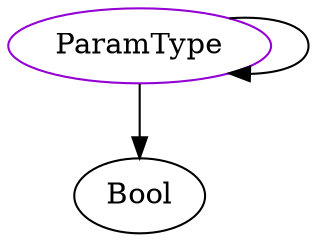digraph paramtype{
ParamType -> ParamType;
ParamType -> Bool;
ParamType	[shape=oval, color=darkviolet, label="ParamType"];
}
